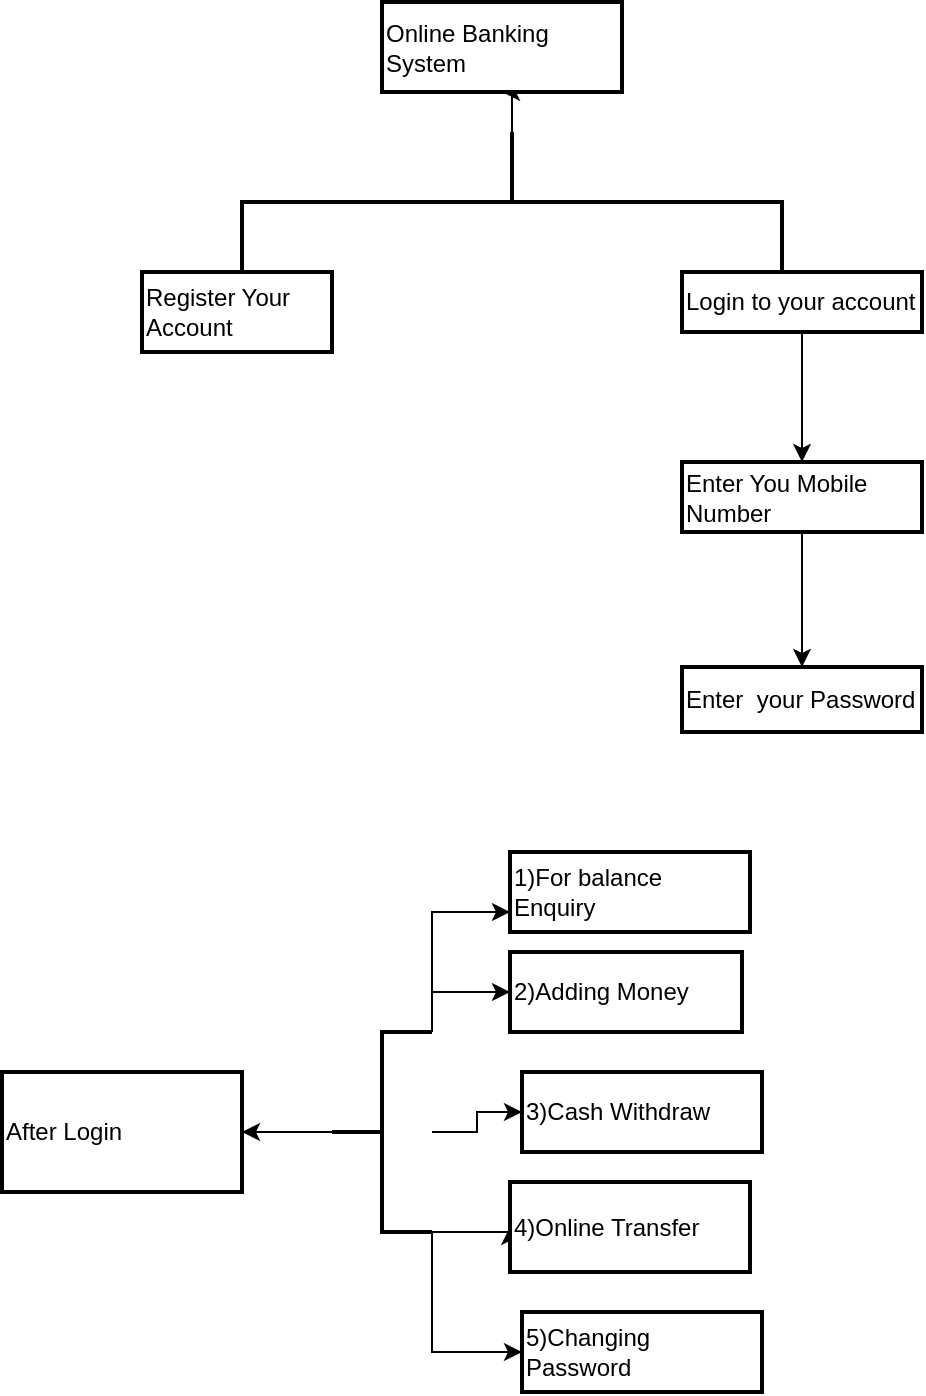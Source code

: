 <mxfile version="16.5.6" type="device"><diagram id="C5RBs43oDa-KdzZeNtuy" name="Page-1"><mxGraphModel dx="1038" dy="1754" grid="1" gridSize="10" guides="1" tooltips="1" connect="1" arrows="1" fold="1" page="1" pageScale="1" pageWidth="827" pageHeight="1169" math="0" shadow="0"><root><mxCell id="WIyWlLk6GJQsqaUBKTNV-0"/><mxCell id="WIyWlLk6GJQsqaUBKTNV-1" parent="WIyWlLk6GJQsqaUBKTNV-0"/><mxCell id="QoKzvyMvgOt8g9hK8-le-2" value="" style="edgeStyle=orthogonalEdgeStyle;rounded=0;orthogonalLoop=1;jettySize=auto;html=1;" edge="1" parent="WIyWlLk6GJQsqaUBKTNV-1" source="QoKzvyMvgOt8g9hK8-le-0" target="QoKzvyMvgOt8g9hK8-le-1"><mxGeometry relative="1" as="geometry"/></mxCell><mxCell id="QoKzvyMvgOt8g9hK8-le-0" value="" style="strokeWidth=2;html=1;shape=mxgraph.flowchart.annotation_2;align=left;labelPosition=right;pointerEvents=1;direction=south;" vertex="1" parent="WIyWlLk6GJQsqaUBKTNV-1"><mxGeometry x="220" y="30" width="270" height="70" as="geometry"/></mxCell><mxCell id="QoKzvyMvgOt8g9hK8-le-1" value="Online Banking&amp;nbsp; &amp;nbsp; &amp;nbsp; &amp;nbsp; System" style="whiteSpace=wrap;html=1;align=left;strokeWidth=2;" vertex="1" parent="WIyWlLk6GJQsqaUBKTNV-1"><mxGeometry x="290" y="-35" width="120" height="45" as="geometry"/></mxCell><mxCell id="QoKzvyMvgOt8g9hK8-le-4" value="Register Your Account" style="whiteSpace=wrap;html=1;align=left;strokeWidth=2;" vertex="1" parent="WIyWlLk6GJQsqaUBKTNV-1"><mxGeometry x="170" y="100" width="95" height="40" as="geometry"/></mxCell><mxCell id="QoKzvyMvgOt8g9hK8-le-10" value="" style="edgeStyle=orthogonalEdgeStyle;rounded=0;orthogonalLoop=1;jettySize=auto;html=1;" edge="1" parent="WIyWlLk6GJQsqaUBKTNV-1" source="QoKzvyMvgOt8g9hK8-le-6" target="QoKzvyMvgOt8g9hK8-le-9"><mxGeometry relative="1" as="geometry"/></mxCell><mxCell id="QoKzvyMvgOt8g9hK8-le-6" value="Login to your account" style="whiteSpace=wrap;html=1;align=left;strokeWidth=2;" vertex="1" parent="WIyWlLk6GJQsqaUBKTNV-1"><mxGeometry x="440" y="100" width="120" height="30" as="geometry"/></mxCell><mxCell id="QoKzvyMvgOt8g9hK8-le-8" style="edgeStyle=orthogonalEdgeStyle;rounded=0;orthogonalLoop=1;jettySize=auto;html=1;exitX=0.5;exitY=1;exitDx=0;exitDy=0;" edge="1" parent="WIyWlLk6GJQsqaUBKTNV-1" source="QoKzvyMvgOt8g9hK8-le-6" target="QoKzvyMvgOt8g9hK8-le-6"><mxGeometry relative="1" as="geometry"/></mxCell><mxCell id="QoKzvyMvgOt8g9hK8-le-12" value="" style="edgeStyle=orthogonalEdgeStyle;rounded=0;orthogonalLoop=1;jettySize=auto;html=1;" edge="1" parent="WIyWlLk6GJQsqaUBKTNV-1" source="QoKzvyMvgOt8g9hK8-le-9" target="QoKzvyMvgOt8g9hK8-le-11"><mxGeometry relative="1" as="geometry"/></mxCell><mxCell id="QoKzvyMvgOt8g9hK8-le-9" value="Enter You Mobile Number" style="whiteSpace=wrap;html=1;align=left;strokeWidth=2;" vertex="1" parent="WIyWlLk6GJQsqaUBKTNV-1"><mxGeometry x="440" y="195" width="120" height="35" as="geometry"/></mxCell><mxCell id="QoKzvyMvgOt8g9hK8-le-11" value="Enter&amp;nbsp; your Password" style="whiteSpace=wrap;html=1;align=left;strokeWidth=2;" vertex="1" parent="WIyWlLk6GJQsqaUBKTNV-1"><mxGeometry x="440" y="297.5" width="120" height="32.5" as="geometry"/></mxCell><mxCell id="QoKzvyMvgOt8g9hK8-le-15" value="" style="edgeStyle=orthogonalEdgeStyle;rounded=0;orthogonalLoop=1;jettySize=auto;html=1;" edge="1" parent="WIyWlLk6GJQsqaUBKTNV-1" source="QoKzvyMvgOt8g9hK8-le-13" target="QoKzvyMvgOt8g9hK8-le-14"><mxGeometry relative="1" as="geometry"/></mxCell><mxCell id="QoKzvyMvgOt8g9hK8-le-20" style="edgeStyle=orthogonalEdgeStyle;rounded=0;orthogonalLoop=1;jettySize=auto;html=1;exitX=1;exitY=0;exitDx=0;exitDy=0;exitPerimeter=0;entryX=0;entryY=0.75;entryDx=0;entryDy=0;" edge="1" parent="WIyWlLk6GJQsqaUBKTNV-1" source="QoKzvyMvgOt8g9hK8-le-13" target="QoKzvyMvgOt8g9hK8-le-18"><mxGeometry relative="1" as="geometry"/></mxCell><mxCell id="QoKzvyMvgOt8g9hK8-le-24" style="edgeStyle=orthogonalEdgeStyle;rounded=0;orthogonalLoop=1;jettySize=auto;html=1;exitX=1;exitY=0;exitDx=0;exitDy=0;exitPerimeter=0;entryX=0;entryY=0.5;entryDx=0;entryDy=0;" edge="1" parent="WIyWlLk6GJQsqaUBKTNV-1" source="QoKzvyMvgOt8g9hK8-le-13" target="QoKzvyMvgOt8g9hK8-le-21"><mxGeometry relative="1" as="geometry"/></mxCell><mxCell id="QoKzvyMvgOt8g9hK8-le-26" value="" style="edgeStyle=orthogonalEdgeStyle;rounded=0;orthogonalLoop=1;jettySize=auto;html=1;" edge="1" parent="WIyWlLk6GJQsqaUBKTNV-1" source="QoKzvyMvgOt8g9hK8-le-13" target="QoKzvyMvgOt8g9hK8-le-25"><mxGeometry relative="1" as="geometry"/></mxCell><mxCell id="QoKzvyMvgOt8g9hK8-le-29" style="edgeStyle=orthogonalEdgeStyle;rounded=0;orthogonalLoop=1;jettySize=auto;html=1;exitX=1;exitY=1;exitDx=0;exitDy=0;exitPerimeter=0;entryX=0;entryY=0.5;entryDx=0;entryDy=0;" edge="1" parent="WIyWlLk6GJQsqaUBKTNV-1" source="QoKzvyMvgOt8g9hK8-le-13" target="QoKzvyMvgOt8g9hK8-le-27"><mxGeometry relative="1" as="geometry"/></mxCell><mxCell id="QoKzvyMvgOt8g9hK8-le-33" style="edgeStyle=orthogonalEdgeStyle;rounded=0;orthogonalLoop=1;jettySize=auto;html=1;exitX=1;exitY=1;exitDx=0;exitDy=0;exitPerimeter=0;entryX=0;entryY=0.5;entryDx=0;entryDy=0;" edge="1" parent="WIyWlLk6GJQsqaUBKTNV-1" source="QoKzvyMvgOt8g9hK8-le-13" target="QoKzvyMvgOt8g9hK8-le-31"><mxGeometry relative="1" as="geometry"><mxPoint x="315" y="640" as="targetPoint"/></mxGeometry></mxCell><mxCell id="QoKzvyMvgOt8g9hK8-le-13" value="" style="strokeWidth=2;html=1;shape=mxgraph.flowchart.annotation_2;align=left;labelPosition=right;pointerEvents=1;" vertex="1" parent="WIyWlLk6GJQsqaUBKTNV-1"><mxGeometry x="265" y="480" width="50" height="100" as="geometry"/></mxCell><mxCell id="QoKzvyMvgOt8g9hK8-le-14" value="After Login" style="whiteSpace=wrap;html=1;align=left;strokeWidth=2;" vertex="1" parent="WIyWlLk6GJQsqaUBKTNV-1"><mxGeometry x="100" y="500" width="120" height="60" as="geometry"/></mxCell><mxCell id="QoKzvyMvgOt8g9hK8-le-18" value="1)For balance Enquiry" style="whiteSpace=wrap;html=1;align=left;strokeWidth=2;" vertex="1" parent="WIyWlLk6GJQsqaUBKTNV-1"><mxGeometry x="354" y="390" width="120" height="40" as="geometry"/></mxCell><mxCell id="QoKzvyMvgOt8g9hK8-le-21" value="2)Adding Money" style="whiteSpace=wrap;html=1;align=left;strokeWidth=2;" vertex="1" parent="WIyWlLk6GJQsqaUBKTNV-1"><mxGeometry x="354" y="440" width="116" height="40" as="geometry"/></mxCell><mxCell id="QoKzvyMvgOt8g9hK8-le-25" value="3)Cash Withdraw" style="whiteSpace=wrap;html=1;align=left;strokeWidth=2;" vertex="1" parent="WIyWlLk6GJQsqaUBKTNV-1"><mxGeometry x="360" y="500" width="120" height="40" as="geometry"/></mxCell><mxCell id="QoKzvyMvgOt8g9hK8-le-27" value="4)Online Transfer" style="whiteSpace=wrap;html=1;align=left;strokeWidth=2;" vertex="1" parent="WIyWlLk6GJQsqaUBKTNV-1"><mxGeometry x="354" y="555" width="120" height="45" as="geometry"/></mxCell><mxCell id="QoKzvyMvgOt8g9hK8-le-31" value="5)Changing Password" style="whiteSpace=wrap;html=1;align=left;strokeWidth=2;" vertex="1" parent="WIyWlLk6GJQsqaUBKTNV-1"><mxGeometry x="360" y="620" width="120" height="40" as="geometry"/></mxCell></root></mxGraphModel></diagram></mxfile>